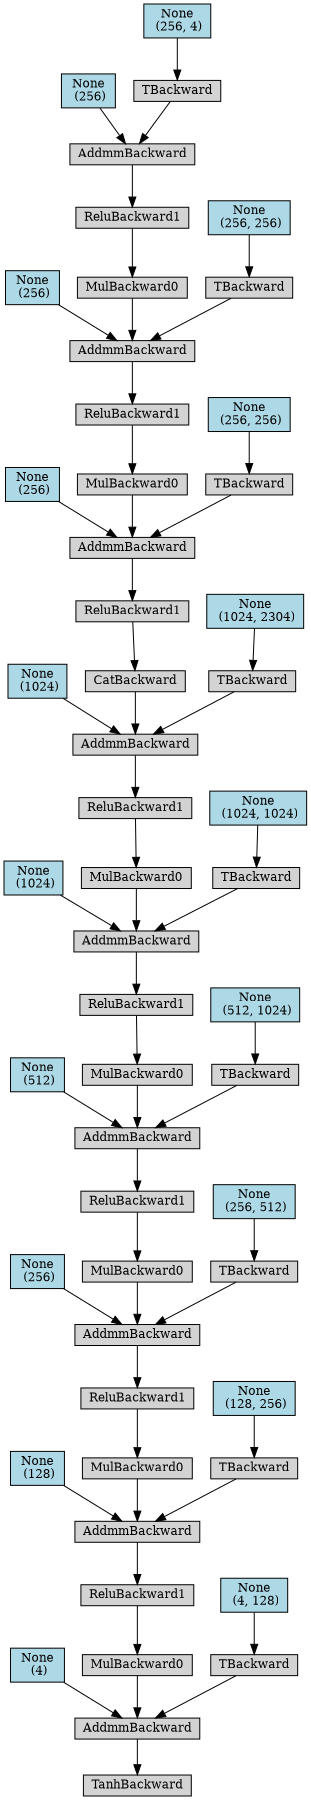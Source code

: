 digraph {
	graph [size="12,12"]
	node [align=left fontsize=12 height=0.2 ranksep=0.1 shape=box style=filled]
	139649764884304 [label=TanhBackward]
	139649743461072 -> 139649764884304
	139649743461072 [label=AddmmBackward]
	139649743460752 -> 139649743461072
	139649743460752 [label="None
 (4)" fillcolor=lightblue]
	139649743460816 -> 139649743461072
	139649743460816 [label=MulBackward0]
	139649743462352 -> 139649743460816
	139649743462352 [label=ReluBackward1]
	139649743461392 -> 139649743462352
	139649743461392 [label=AddmmBackward]
	139649743461200 -> 139649743461392
	139649743461200 [label="None
 (128)" fillcolor=lightblue]
	139649743459408 -> 139649743461392
	139649743459408 [label=MulBackward0]
	139649743460368 -> 139649743459408
	139649743460368 [label=ReluBackward1]
	139649743460560 -> 139649743460368
	139649743460560 [label=AddmmBackward]
	139649743461968 -> 139649743460560
	139649743461968 [label="None
 (256)" fillcolor=lightblue]
	139649743459216 -> 139649743460560
	139649743459216 [label=MulBackward0]
	139649743459280 -> 139649743459216
	139649743459280 [label=ReluBackward1]
	139649743462160 -> 139649743459280
	139649743462160 [label=AddmmBackward]
	139649743459600 -> 139649743462160
	139649743459600 [label="None
 (512)" fillcolor=lightblue]
	139649743462032 -> 139649743462160
	139649743462032 [label=MulBackward0]
	139649743458512 -> 139649743462032
	139649743458512 [label=ReluBackward1]
	139649743461648 -> 139649743458512
	139649743461648 [label=AddmmBackward]
	139651351177872 -> 139649743461648
	139651351177872 [label="None
 (1024)" fillcolor=lightblue]
	139651351178192 -> 139649743461648
	139651351178192 [label=MulBackward0]
	139649767746384 -> 139651351178192
	139649767746384 [label=ReluBackward1]
	139651351175504 -> 139649767746384
	139651351175504 [label=AddmmBackward]
	139651351178064 -> 139651351175504
	139651351178064 [label="None
 (1024)" fillcolor=lightblue]
	139651351175824 -> 139651351175504
	139651351175824 [label=CatBackward]
	139651351176912 -> 139651351175824
	139651351176912 [label=ReluBackward1]
	139651351175568 -> 139651351176912
	139651351175568 [label=AddmmBackward]
	139651351177616 -> 139651351175568
	139651351177616 [label="None
 (256)" fillcolor=lightblue]
	139651351178896 -> 139651351175568
	139651351178896 [label=MulBackward0]
	139651351176784 -> 139651351178896
	139651351176784 [label=ReluBackward1]
	139651351176144 -> 139651351176784
	139651351176144 [label=AddmmBackward]
	139649764470544 -> 139651351176144
	139649764470544 [label="None
 (256)" fillcolor=lightblue]
	139649764469392 -> 139651351176144
	139649764469392 [label=MulBackward0]
	139651351179152 -> 139649764469392
	139651351179152 [label=ReluBackward1]
	139649764470416 -> 139651351179152
	139649764470416 [label=AddmmBackward]
	139649764469968 -> 139649764470416
	139649764469968 [label="None
 (256)" fillcolor=lightblue]
	139649764470352 -> 139649764470416
	139649764470352 [label=TBackward]
	139651313009360 -> 139649764470352
	139651313009360 [label="None
 (256, 4)" fillcolor=lightblue]
	139649764468240 -> 139651351176144
	139649764468240 [label=TBackward]
	139651435211280 -> 139649764468240
	139651435211280 [label="None
 (256, 256)" fillcolor=lightblue]
	139651351178960 -> 139651351175568
	139651351178960 [label=TBackward]
	139651351178768 -> 139651351178960
	139651351178768 [label="None
 (256, 256)" fillcolor=lightblue]
	139651351176080 -> 139651351175504
	139651351176080 [label=TBackward]
	139651351177296 -> 139651351176080
	139651351177296 [label="None
 (1024, 2304)" fillcolor=lightblue]
	139651351179088 -> 139649743461648
	139651351179088 [label=TBackward]
	139651351177808 -> 139651351179088
	139651351177808 [label="None
 (1024, 1024)" fillcolor=lightblue]
	139649743460304 -> 139649743462160
	139649743460304 [label=TBackward]
	139649743459472 -> 139649743460304
	139649743459472 [label="None
 (512, 1024)" fillcolor=lightblue]
	139649743460496 -> 139649743460560
	139649743460496 [label=TBackward]
	139649743458640 -> 139649743460496
	139649743458640 [label="None
 (256, 512)" fillcolor=lightblue]
	139649743459088 -> 139649743461392
	139649743459088 [label=TBackward]
	139649743461456 -> 139649743459088
	139649743461456 [label="None
 (128, 256)" fillcolor=lightblue]
	139649743461008 -> 139649743461072
	139649743461008 [label=TBackward]
	139649743462096 -> 139649743461008
	139649743462096 [label="None
 (4, 128)" fillcolor=lightblue]
}
